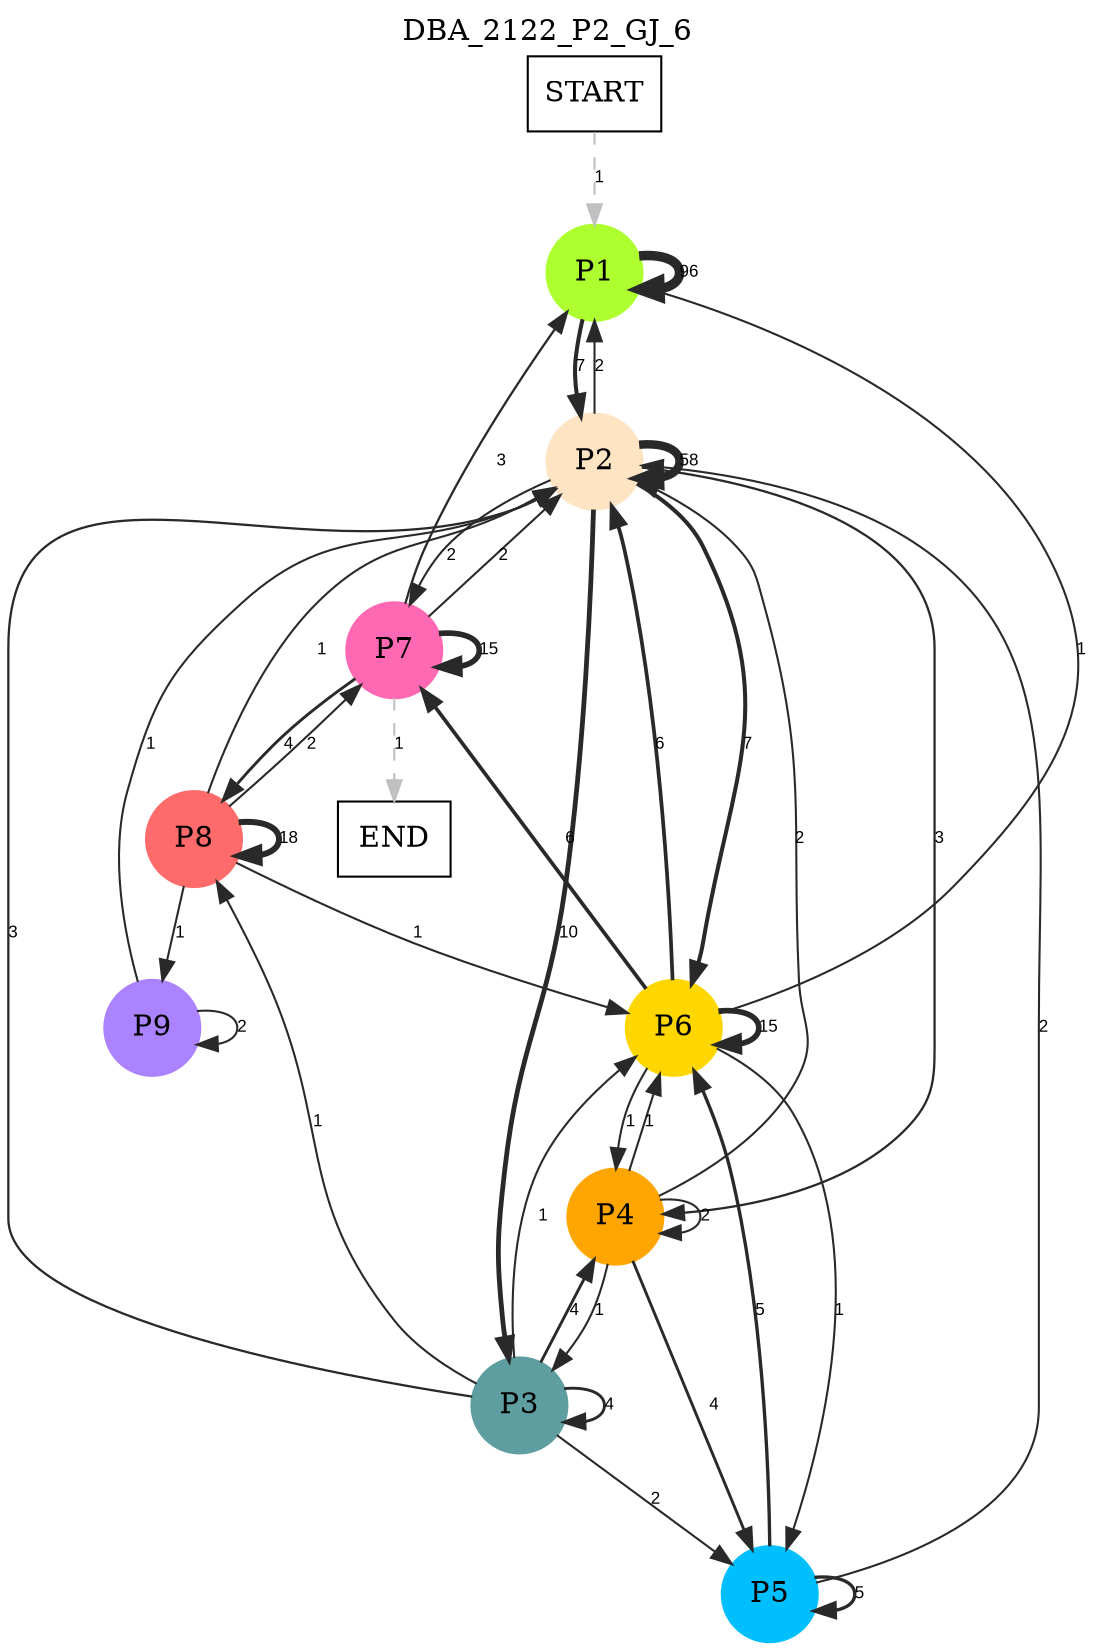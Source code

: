 digraph DBA_2122_P2_GJ_6 {
	labelloc="t";
	label=DBA_2122_P2_GJ_6;
	dpi = 150
	size="16,11!";
	margin = 0;
"START" [shape=box, fillcolor=white, style=filled, color=black]
"P1" [shape=circle, color=greenyellow, style=filled]
"P2" [shape=circle, color=bisque, style=filled]
"P3" [shape=circle, color=cadetblue, style=filled]
"P4" [shape=circle, color=orange, style=filled]
"P6" [shape=circle, color=gold, style=filled]
"P5" [shape=circle, color=deepskyblue, style=filled]
"P7" [shape=circle, color=hotpink, style=filled]
"P8" [shape=circle, color=indianred1, style=filled]
"P9" [shape=circle, color=mediumpurple1, style=filled]
"END" [shape=box, fillcolor=white, style=filled, color=black]
"START" -> "P1" [ style = dashed color=grey label ="1" labelfloat=false fontname="Arial" fontsize=8]

"P1" -> "P1" [ color=grey16 penwidth = "4.56434819146784"label ="96" labelfloat=false fontname="Arial" fontsize=8]

"P1" -> "P2" [ color=grey16 penwidth = "1.94591014905531"label ="7" labelfloat=false fontname="Arial" fontsize=8]

"P2" -> "P1" [ color=grey16 penwidth = "1"label ="2" labelfloat=false fontname="Arial" fontsize=8]

"P2" -> "P2" [ color=grey16 penwidth = "4.06044301054642"label ="58" labelfloat=false fontname="Arial" fontsize=8]

"P2" -> "P3" [ color=grey16 penwidth = "2.30258509299405"label ="10" labelfloat=false fontname="Arial" fontsize=8]

"P2" -> "P4" [ color=grey16 penwidth = "1.09861228866811"label ="3" labelfloat=false fontname="Arial" fontsize=8]

"P2" -> "P6" [ color=grey16 penwidth = "1.94591014905531"label ="7" labelfloat=false fontname="Arial" fontsize=8]

"P2" -> "P7" [ color=grey16 penwidth = "1"label ="2" labelfloat=false fontname="Arial" fontsize=8]

"P3" -> "P2" [ color=grey16 penwidth = "1.09861228866811"label ="3" labelfloat=false fontname="Arial" fontsize=8]

"P3" -> "P3" [ color=grey16 penwidth = "1.38629436111989"label ="4" labelfloat=false fontname="Arial" fontsize=8]

"P3" -> "P4" [ color=grey16 penwidth = "1.38629436111989"label ="4" labelfloat=false fontname="Arial" fontsize=8]

"P3" -> "P6" [ color=grey16 penwidth = "1"label ="1" labelfloat=false fontname="Arial" fontsize=8]

"P3" -> "P5" [ color=grey16 penwidth = "1"label ="2" labelfloat=false fontname="Arial" fontsize=8]

"P3" -> "P8" [ color=grey16 penwidth = "1"label ="1" labelfloat=false fontname="Arial" fontsize=8]

"P4" -> "P2" [ color=grey16 penwidth = "1"label ="2" labelfloat=false fontname="Arial" fontsize=8]

"P4" -> "P3" [ color=grey16 penwidth = "1"label ="1" labelfloat=false fontname="Arial" fontsize=8]

"P4" -> "P4" [ color=grey16 penwidth = "1"label ="2" labelfloat=false fontname="Arial" fontsize=8]

"P4" -> "P6" [ color=grey16 penwidth = "1"label ="1" labelfloat=false fontname="Arial" fontsize=8]

"P4" -> "P5" [ color=grey16 penwidth = "1.38629436111989"label ="4" labelfloat=false fontname="Arial" fontsize=8]

"P6" -> "P1" [ color=grey16 penwidth = "1"label ="1" labelfloat=false fontname="Arial" fontsize=8]

"P6" -> "P2" [ color=grey16 penwidth = "1.79175946922805"label ="6" labelfloat=false fontname="Arial" fontsize=8]

"P6" -> "P4" [ color=grey16 penwidth = "1"label ="1" labelfloat=false fontname="Arial" fontsize=8]

"P6" -> "P6" [ color=grey16 penwidth = "2.70805020110221"label ="15" labelfloat=false fontname="Arial" fontsize=8]

"P6" -> "P5" [ color=grey16 penwidth = "1"label ="1" labelfloat=false fontname="Arial" fontsize=8]

"P6" -> "P7" [ color=grey16 penwidth = "1.79175946922805"label ="6" labelfloat=false fontname="Arial" fontsize=8]

"P5" -> "P2" [ color=grey16 penwidth = "1"label ="2" labelfloat=false fontname="Arial" fontsize=8]

"P5" -> "P6" [ color=grey16 penwidth = "1.6094379124341"label ="5" labelfloat=false fontname="Arial" fontsize=8]

"P5" -> "P5" [ color=grey16 penwidth = "1.6094379124341"label ="5" labelfloat=false fontname="Arial" fontsize=8]

"P7" -> "P1" [ color=grey16 penwidth = "1.09861228866811"label ="3" labelfloat=false fontname="Arial" fontsize=8]

"P7" -> "P2" [ color=grey16 penwidth = "1"label ="2" labelfloat=false fontname="Arial" fontsize=8]

"P7" -> "P7" [ color=grey16 penwidth = "2.70805020110221"label ="15" labelfloat=false fontname="Arial" fontsize=8]

"P7" -> "P8" [ color=grey16 penwidth = "1.38629436111989"label ="4" labelfloat=false fontname="Arial" fontsize=8]

"P7" -> "END" [ style = dashed color=grey label ="1" labelfloat=false fontname="Arial" fontsize=8]

"P8" -> "P2" [ color=grey16 penwidth = "1"label ="1" labelfloat=false fontname="Arial" fontsize=8]

"P8" -> "P6" [ color=grey16 penwidth = "1"label ="1" labelfloat=false fontname="Arial" fontsize=8]

"P8" -> "P7" [ color=grey16 penwidth = "1"label ="2" labelfloat=false fontname="Arial" fontsize=8]

"P8" -> "P8" [ color=grey16 penwidth = "2.89037175789616"label ="18" labelfloat=false fontname="Arial" fontsize=8]

"P8" -> "P9" [ color=grey16 penwidth = "1"label ="1" labelfloat=false fontname="Arial" fontsize=8]

"P9" -> "P2" [ color=grey16 penwidth = "1"label ="1" labelfloat=false fontname="Arial" fontsize=8]

"P9" -> "P9" [ color=grey16 penwidth = "1"label ="2" labelfloat=false fontname="Arial" fontsize=8]

}
